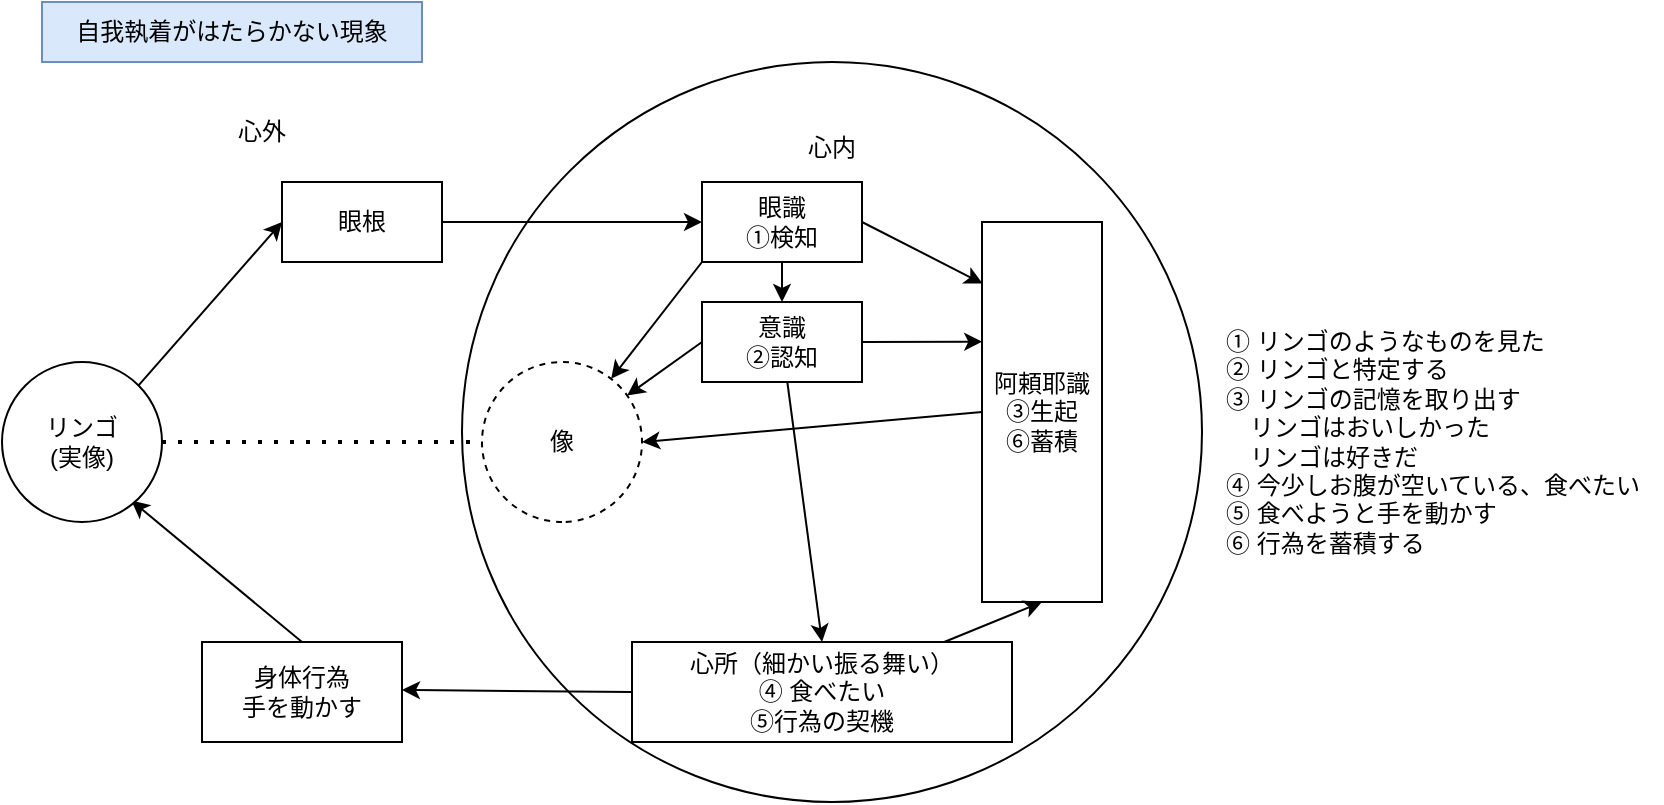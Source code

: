 <mxfile version="26.2.13">
  <diagram name="ページ1" id="Avn_IjXBFJIkiu06WHae">
    <mxGraphModel dx="1615" dy="862" grid="1" gridSize="10" guides="1" tooltips="1" connect="1" arrows="1" fold="1" page="1" pageScale="1" pageWidth="1169" pageHeight="827" math="0" shadow="0">
      <root>
        <mxCell id="0" />
        <mxCell id="1" parent="0" />
        <mxCell id="HBVwzdZ3Glg3BGLDMUVo-1" value="自我執着がはたらかない現象" style="text;html=1;align=center;verticalAlign=middle;whiteSpace=wrap;rounded=0;fillColor=#dae8fc;strokeColor=#6c8ebf;" parent="1" vertex="1">
          <mxGeometry x="90" y="80" width="190" height="30" as="geometry" />
        </mxCell>
        <mxCell id="HBVwzdZ3Glg3BGLDMUVo-2" value="&lt;div&gt;&lt;br&gt;&lt;/div&gt;&lt;div&gt;&lt;br&gt;&lt;/div&gt;心内" style="ellipse;whiteSpace=wrap;html=1;aspect=fixed;verticalAlign=top;" parent="1" vertex="1">
          <mxGeometry x="300" y="110" width="370" height="370" as="geometry" />
        </mxCell>
        <mxCell id="HBVwzdZ3Glg3BGLDMUVo-3" value="阿頼耶識&lt;div&gt;&lt;div&gt;③生起&lt;/div&gt;&lt;/div&gt;&lt;div&gt;⑥蓄積&lt;/div&gt;" style="rounded=0;whiteSpace=wrap;html=1;" parent="1" vertex="1">
          <mxGeometry x="560" y="190" width="60" height="190" as="geometry" />
        </mxCell>
        <mxCell id="HBVwzdZ3Glg3BGLDMUVo-4" value="心外" style="text;html=1;align=center;verticalAlign=middle;whiteSpace=wrap;rounded=0;" parent="1" vertex="1">
          <mxGeometry x="140" y="130" width="120" height="30" as="geometry" />
        </mxCell>
        <mxCell id="HBVwzdZ3Glg3BGLDMUVo-6" value="眼識&lt;div&gt;①検知&lt;/div&gt;" style="rounded=0;whiteSpace=wrap;html=1;" parent="1" vertex="1">
          <mxGeometry x="420" y="170" width="80" height="40" as="geometry" />
        </mxCell>
        <mxCell id="HBVwzdZ3Glg3BGLDMUVo-9" value="眼根" style="rounded=0;whiteSpace=wrap;html=1;" parent="1" vertex="1">
          <mxGeometry x="210" y="170" width="80" height="40" as="geometry" />
        </mxCell>
        <mxCell id="HBVwzdZ3Glg3BGLDMUVo-10" value="" style="endArrow=classic;html=1;rounded=0;exitX=1;exitY=0;exitDx=0;exitDy=0;entryX=0;entryY=0.5;entryDx=0;entryDy=0;" parent="1" source="6yc5_jBH0w0b_K1wFekR-3" target="HBVwzdZ3Glg3BGLDMUVo-9" edge="1">
          <mxGeometry width="50" height="50" relative="1" as="geometry">
            <mxPoint x="150" y="264.66" as="sourcePoint" />
            <mxPoint x="210" y="265.12" as="targetPoint" />
          </mxGeometry>
        </mxCell>
        <mxCell id="HBVwzdZ3Glg3BGLDMUVo-11" value="" style="endArrow=classic;html=1;rounded=0;entryX=0;entryY=0.5;entryDx=0;entryDy=0;" parent="1" source="HBVwzdZ3Glg3BGLDMUVo-9" target="HBVwzdZ3Glg3BGLDMUVo-6" edge="1">
          <mxGeometry width="50" height="50" relative="1" as="geometry">
            <mxPoint x="270" y="264.7" as="sourcePoint" />
            <mxPoint x="350" y="264.66" as="targetPoint" />
          </mxGeometry>
        </mxCell>
        <mxCell id="HBVwzdZ3Glg3BGLDMUVo-14" value="" style="endArrow=classic;html=1;rounded=0;exitX=1;exitY=0.5;exitDx=0;exitDy=0;entryX=0.002;entryY=0.315;entryDx=0;entryDy=0;entryPerimeter=0;" parent="1" source="HBVwzdZ3Glg3BGLDMUVo-5" target="HBVwzdZ3Glg3BGLDMUVo-3" edge="1">
          <mxGeometry width="50" height="50" relative="1" as="geometry">
            <mxPoint x="510.36" y="267.44" as="sourcePoint" />
            <mxPoint x="550" y="285" as="targetPoint" />
          </mxGeometry>
        </mxCell>
        <mxCell id="HBVwzdZ3Glg3BGLDMUVo-5" value="意識&lt;div&gt;➁認知&lt;/div&gt;" style="rounded=0;whiteSpace=wrap;html=1;" parent="1" vertex="1">
          <mxGeometry x="420" y="230" width="80" height="40" as="geometry" />
        </mxCell>
        <mxCell id="HBVwzdZ3Glg3BGLDMUVo-15" value="心所（細かい振る舞い）&lt;div&gt;④ 食べたい&lt;/div&gt;&lt;div&gt;⑤行為の契機&lt;/div&gt;" style="rounded=0;whiteSpace=wrap;html=1;" parent="1" vertex="1">
          <mxGeometry x="385" y="400" width="190" height="50" as="geometry" />
        </mxCell>
        <mxCell id="HBVwzdZ3Glg3BGLDMUVo-16" value="" style="endArrow=classic;html=1;rounded=0;exitX=0.5;exitY=1;exitDx=0;exitDy=0;" parent="1" source="HBVwzdZ3Glg3BGLDMUVo-6" target="HBVwzdZ3Glg3BGLDMUVo-5" edge="1">
          <mxGeometry width="50" height="50" relative="1" as="geometry">
            <mxPoint x="420" y="263" as="sourcePoint" />
            <mxPoint x="560" y="263" as="targetPoint" />
          </mxGeometry>
        </mxCell>
        <mxCell id="HBVwzdZ3Glg3BGLDMUVo-17" value="" style="endArrow=classic;html=1;rounded=0;exitX=0;exitY=1;exitDx=0;exitDy=0;" parent="1" source="HBVwzdZ3Glg3BGLDMUVo-6" target="6yc5_jBH0w0b_K1wFekR-1" edge="1">
          <mxGeometry width="50" height="50" relative="1" as="geometry">
            <mxPoint x="400" y="220" as="sourcePoint" />
            <mxPoint x="440" y="145.81" as="targetPoint" />
          </mxGeometry>
        </mxCell>
        <mxCell id="HBVwzdZ3Glg3BGLDMUVo-18" value="" style="endArrow=classic;html=1;rounded=0;exitX=0;exitY=0.5;exitDx=0;exitDy=0;entryX=0.5;entryY=0;entryDx=0;entryDy=0;" parent="1" source="HBVwzdZ3Glg3BGLDMUVo-3" target="6yc5_jBH0w0b_K1wFekR-1" edge="1">
          <mxGeometry width="50" height="50" relative="1" as="geometry">
            <mxPoint x="579.22" y="380.86" as="sourcePoint" />
            <mxPoint x="540" y="380.0" as="targetPoint" />
          </mxGeometry>
        </mxCell>
        <mxCell id="HBVwzdZ3Glg3BGLDMUVo-20" value="① リンゴのようなものを見た&lt;div&gt;➁ リンゴと特定する&lt;/div&gt;&lt;div&gt;③ リンゴの記憶を取り出す&lt;/div&gt;&lt;div&gt;　リンゴはおいしかった&lt;/div&gt;&lt;div&gt;　リンゴは好きだ&lt;/div&gt;&lt;div&gt;④ 今少しお腹が空いている、食べたい&lt;/div&gt;&lt;div&gt;⑤ 食べようと手を動かす&lt;/div&gt;&lt;div&gt;⑥ 行為を蓄積する&lt;/div&gt;" style="text;html=1;align=left;verticalAlign=middle;whiteSpace=wrap;rounded=0;" parent="1" vertex="1">
          <mxGeometry x="680" y="210" width="220" height="180" as="geometry" />
        </mxCell>
        <mxCell id="HBVwzdZ3Glg3BGLDMUVo-23" value="" style="endArrow=classic;html=1;rounded=0;exitX=0;exitY=0.5;exitDx=0;exitDy=0;" parent="1" source="HBVwzdZ3Glg3BGLDMUVo-5" target="6yc5_jBH0w0b_K1wFekR-1" edge="1">
          <mxGeometry width="50" height="50" relative="1" as="geometry">
            <mxPoint x="490.003" y="340.0" as="sourcePoint" />
            <mxPoint x="534.42" y="350.37" as="targetPoint" />
          </mxGeometry>
        </mxCell>
        <mxCell id="HBVwzdZ3Glg3BGLDMUVo-25" value="" style="endArrow=classic;html=1;rounded=0;exitX=0;exitY=0.5;exitDx=0;exitDy=0;" parent="1" source="HBVwzdZ3Glg3BGLDMUVo-15" edge="1">
          <mxGeometry width="50" height="50" relative="1" as="geometry">
            <mxPoint x="380" y="426" as="sourcePoint" />
            <mxPoint x="270" y="424" as="targetPoint" />
          </mxGeometry>
        </mxCell>
        <mxCell id="HBVwzdZ3Glg3BGLDMUVo-26" value="身体行為&lt;div&gt;手を動かす&lt;/div&gt;" style="rounded=0;whiteSpace=wrap;html=1;" parent="1" vertex="1">
          <mxGeometry x="170" y="400" width="100" height="50" as="geometry" />
        </mxCell>
        <mxCell id="HBVwzdZ3Glg3BGLDMUVo-27" value="" style="endArrow=classic;html=1;rounded=0;entryX=0.5;entryY=1;entryDx=0;entryDy=0;" parent="1" source="HBVwzdZ3Glg3BGLDMUVo-15" target="HBVwzdZ3Glg3BGLDMUVo-3" edge="1">
          <mxGeometry width="50" height="50" relative="1" as="geometry">
            <mxPoint x="652" y="428" as="sourcePoint" />
            <mxPoint x="630" y="490" as="targetPoint" />
          </mxGeometry>
        </mxCell>
        <mxCell id="HBVwzdZ3Glg3BGLDMUVo-28" value="" style="endArrow=classic;html=1;rounded=0;entryX=0.809;entryY=0.866;entryDx=0;entryDy=0;entryPerimeter=0;exitX=0.5;exitY=0;exitDx=0;exitDy=0;" parent="1" source="HBVwzdZ3Glg3BGLDMUVo-26" target="6yc5_jBH0w0b_K1wFekR-3" edge="1">
          <mxGeometry width="50" height="50" relative="1" as="geometry">
            <mxPoint x="180" y="360" as="sourcePoint" />
            <mxPoint x="127.26" y="321.65" as="targetPoint" />
          </mxGeometry>
        </mxCell>
        <mxCell id="6yc5_jBH0w0b_K1wFekR-1" value="像" style="ellipse;whiteSpace=wrap;html=1;aspect=fixed;dashed=1;direction=south;" parent="1" vertex="1">
          <mxGeometry x="310" y="260" width="80" height="80" as="geometry" />
        </mxCell>
        <mxCell id="6yc5_jBH0w0b_K1wFekR-2" value="" style="endArrow=classic;html=1;rounded=0;entryX=0.5;entryY=0;entryDx=0;entryDy=0;" parent="1" source="HBVwzdZ3Glg3BGLDMUVo-5" target="HBVwzdZ3Glg3BGLDMUVo-15" edge="1">
          <mxGeometry width="50" height="50" relative="1" as="geometry">
            <mxPoint x="550" y="450" as="sourcePoint" />
            <mxPoint x="467.419" y="332.687" as="targetPoint" />
          </mxGeometry>
        </mxCell>
        <mxCell id="6yc5_jBH0w0b_K1wFekR-3" value="&lt;div&gt;リンゴ&lt;/div&gt;(実像)" style="ellipse;whiteSpace=wrap;html=1;aspect=fixed;" parent="1" vertex="1">
          <mxGeometry x="70" y="260" width="80" height="80" as="geometry" />
        </mxCell>
        <mxCell id="6yc5_jBH0w0b_K1wFekR-4" value="" style="endArrow=none;dashed=1;html=1;dashPattern=1 3;strokeWidth=2;rounded=0;entryX=0.5;entryY=1;entryDx=0;entryDy=0;exitX=1;exitY=0.5;exitDx=0;exitDy=0;" parent="1" source="6yc5_jBH0w0b_K1wFekR-3" target="6yc5_jBH0w0b_K1wFekR-1" edge="1">
          <mxGeometry width="50" height="50" relative="1" as="geometry">
            <mxPoint x="225" y="310" as="sourcePoint" />
            <mxPoint x="275" y="260" as="targetPoint" />
          </mxGeometry>
        </mxCell>
        <mxCell id="6yc5_jBH0w0b_K1wFekR-5" value="" style="endArrow=classic;html=1;rounded=0;exitX=1;exitY=0.5;exitDx=0;exitDy=0;entryX=0.005;entryY=0.162;entryDx=0;entryDy=0;entryPerimeter=0;" parent="1" source="HBVwzdZ3Glg3BGLDMUVo-6" target="HBVwzdZ3Glg3BGLDMUVo-3" edge="1">
          <mxGeometry width="50" height="50" relative="1" as="geometry">
            <mxPoint x="515" y="220" as="sourcePoint" />
            <mxPoint x="575" y="220" as="targetPoint" />
          </mxGeometry>
        </mxCell>
      </root>
    </mxGraphModel>
  </diagram>
</mxfile>
